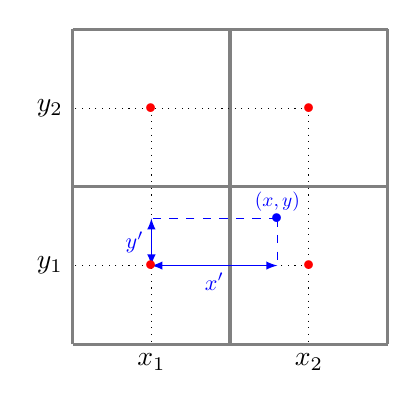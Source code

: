 ﻿\begin{tikzpicture}[scale=2]

%\fill[blue!50] (1,0) rectangle ++ (1,1);
\draw[gray, very thick] (0,0) grid ++(2,2);



\draw[dotted] (0.5,1.5) -- (0.5,0) node[below]{$x_1$};
\draw[dotted] (1.5,1.5) -- (1.5,0) node[below]{$x_2$};

\draw[dotted] (1.5,0.5) -- (0,0.5) node[left]{$y_1$};
\draw[dotted] (1.5,1.5) -- (0,1.5) node[left]{$y_2$};

\coordinate(P) at (1.3,0.8);
\node[scale=3,blue] at (P) {.};
\node[above,scale=0.7,blue] at (P) {$(x,y)$};

\coordinate(A) at (0.5,0.5);
\draw[dashed,blue] (P) -- (P -| A);
\draw[dashed,blue] (P) -- (P |- A);

\draw[<->,>=latex,blue,yshift=1mm] (A) -- (P |- A) node[midway,below,scale=0.8]{$x'$};
\draw[<->,>=latex,blue,yshift=1mm] (A) -- (P -| A) node[midway,left,scale=0.8]{$y'$};

\foreach \i in {0,1}{
\foreach \j in {0,1}{
  \node[scale=3,red] at (0.5+\i,0.5+\j) {.};
}
}


%\node[below right,scale=0.7,red] at (1.5,0.5) {$(i,j)$};



\end{tikzpicture}
